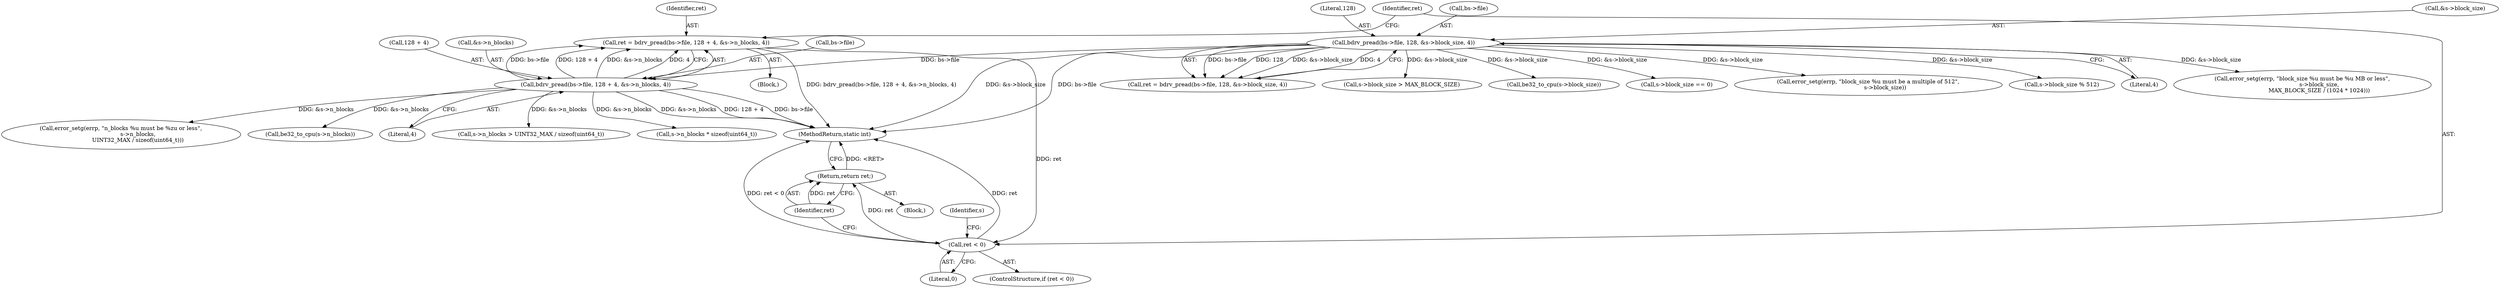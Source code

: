 digraph "0_qemu_509a41bab5306181044b5fff02eadf96d9c8676a@API" {
"1000205" [label="(Call,ret = bdrv_pread(bs->file, 128 + 4, &s->n_blocks, 4))"];
"1000207" [label="(Call,bdrv_pread(bs->file, 128 + 4, &s->n_blocks, 4))"];
"1000130" [label="(Call,bdrv_pread(bs->file, 128, &s->block_size, 4))"];
"1000220" [label="(Call,ret < 0)"];
"1000224" [label="(Return,return ret;)"];
"1000206" [label="(Identifier,ret)"];
"1000223" [label="(Block,)"];
"1000208" [label="(Call,bs->file)"];
"1000185" [label="(Call,s->block_size > MAX_BLOCK_SIZE)"];
"1000228" [label="(Identifier,s)"];
"1000151" [label="(Call,be32_to_cpu(s->block_size))"];
"1000211" [label="(Call,128 + 4)"];
"1000230" [label="(Call,be32_to_cpu(s->n_blocks))"];
"1000225" [label="(Identifier,ret)"];
"1000172" [label="(Call,s->block_size == 0)"];
"1000222" [label="(Literal,0)"];
"1000218" [label="(Literal,4)"];
"1000130" [label="(Call,bdrv_pread(bs->file, 128, &s->block_size, 4))"];
"1000221" [label="(Identifier,ret)"];
"1000162" [label="(Call,error_setg(errp, \"block_size %u must be a multiple of 512\",\n                   s->block_size))"];
"1000235" [label="(Call,s->n_blocks > UINT32_MAX / sizeof(uint64_t))"];
"1000219" [label="(ControlStructure,if (ret < 0))"];
"1000220" [label="(Call,ret < 0)"];
"1000259" [label="(Call,s->n_blocks * sizeof(uint64_t))"];
"1000131" [label="(Call,bs->file)"];
"1000135" [label="(Call,&s->block_size)"];
"1000205" [label="(Call,ret = bdrv_pread(bs->file, 128 + 4, &s->n_blocks, 4))"];
"1000156" [label="(Call,s->block_size % 512)"];
"1000214" [label="(Call,&s->n_blocks)"];
"1000244" [label="(Call,error_setg(errp, \"n_blocks %u must be %zu or less\",\n                   s->n_blocks,\n                   UINT32_MAX / sizeof(uint64_t)))"];
"1000139" [label="(Literal,4)"];
"1000109" [label="(Block,)"];
"1000224" [label="(Return,return ret;)"];
"1000191" [label="(Call,error_setg(errp, \"block_size %u must be %u MB or less\",\n                   s->block_size,\n                   MAX_BLOCK_SIZE / (1024 * 1024)))"];
"1000300" [label="(MethodReturn,static int)"];
"1000128" [label="(Call,ret = bdrv_pread(bs->file, 128, &s->block_size, 4))"];
"1000207" [label="(Call,bdrv_pread(bs->file, 128 + 4, &s->n_blocks, 4))"];
"1000134" [label="(Literal,128)"];
"1000205" -> "1000109"  [label="AST: "];
"1000205" -> "1000207"  [label="CFG: "];
"1000206" -> "1000205"  [label="AST: "];
"1000207" -> "1000205"  [label="AST: "];
"1000221" -> "1000205"  [label="CFG: "];
"1000205" -> "1000300"  [label="DDG: bdrv_pread(bs->file, 128 + 4, &s->n_blocks, 4)"];
"1000207" -> "1000205"  [label="DDG: bs->file"];
"1000207" -> "1000205"  [label="DDG: 128 + 4"];
"1000207" -> "1000205"  [label="DDG: &s->n_blocks"];
"1000207" -> "1000205"  [label="DDG: 4"];
"1000205" -> "1000220"  [label="DDG: ret"];
"1000207" -> "1000218"  [label="CFG: "];
"1000208" -> "1000207"  [label="AST: "];
"1000211" -> "1000207"  [label="AST: "];
"1000214" -> "1000207"  [label="AST: "];
"1000218" -> "1000207"  [label="AST: "];
"1000207" -> "1000300"  [label="DDG: bs->file"];
"1000207" -> "1000300"  [label="DDG: &s->n_blocks"];
"1000207" -> "1000300"  [label="DDG: 128 + 4"];
"1000130" -> "1000207"  [label="DDG: bs->file"];
"1000207" -> "1000230"  [label="DDG: &s->n_blocks"];
"1000207" -> "1000235"  [label="DDG: &s->n_blocks"];
"1000207" -> "1000244"  [label="DDG: &s->n_blocks"];
"1000207" -> "1000259"  [label="DDG: &s->n_blocks"];
"1000130" -> "1000128"  [label="AST: "];
"1000130" -> "1000139"  [label="CFG: "];
"1000131" -> "1000130"  [label="AST: "];
"1000134" -> "1000130"  [label="AST: "];
"1000135" -> "1000130"  [label="AST: "];
"1000139" -> "1000130"  [label="AST: "];
"1000128" -> "1000130"  [label="CFG: "];
"1000130" -> "1000300"  [label="DDG: &s->block_size"];
"1000130" -> "1000300"  [label="DDG: bs->file"];
"1000130" -> "1000128"  [label="DDG: bs->file"];
"1000130" -> "1000128"  [label="DDG: 128"];
"1000130" -> "1000128"  [label="DDG: &s->block_size"];
"1000130" -> "1000128"  [label="DDG: 4"];
"1000130" -> "1000151"  [label="DDG: &s->block_size"];
"1000130" -> "1000156"  [label="DDG: &s->block_size"];
"1000130" -> "1000162"  [label="DDG: &s->block_size"];
"1000130" -> "1000172"  [label="DDG: &s->block_size"];
"1000130" -> "1000185"  [label="DDG: &s->block_size"];
"1000130" -> "1000191"  [label="DDG: &s->block_size"];
"1000220" -> "1000219"  [label="AST: "];
"1000220" -> "1000222"  [label="CFG: "];
"1000221" -> "1000220"  [label="AST: "];
"1000222" -> "1000220"  [label="AST: "];
"1000225" -> "1000220"  [label="CFG: "];
"1000228" -> "1000220"  [label="CFG: "];
"1000220" -> "1000300"  [label="DDG: ret"];
"1000220" -> "1000300"  [label="DDG: ret < 0"];
"1000220" -> "1000224"  [label="DDG: ret"];
"1000224" -> "1000223"  [label="AST: "];
"1000224" -> "1000225"  [label="CFG: "];
"1000225" -> "1000224"  [label="AST: "];
"1000300" -> "1000224"  [label="CFG: "];
"1000224" -> "1000300"  [label="DDG: <RET>"];
"1000225" -> "1000224"  [label="DDG: ret"];
}

